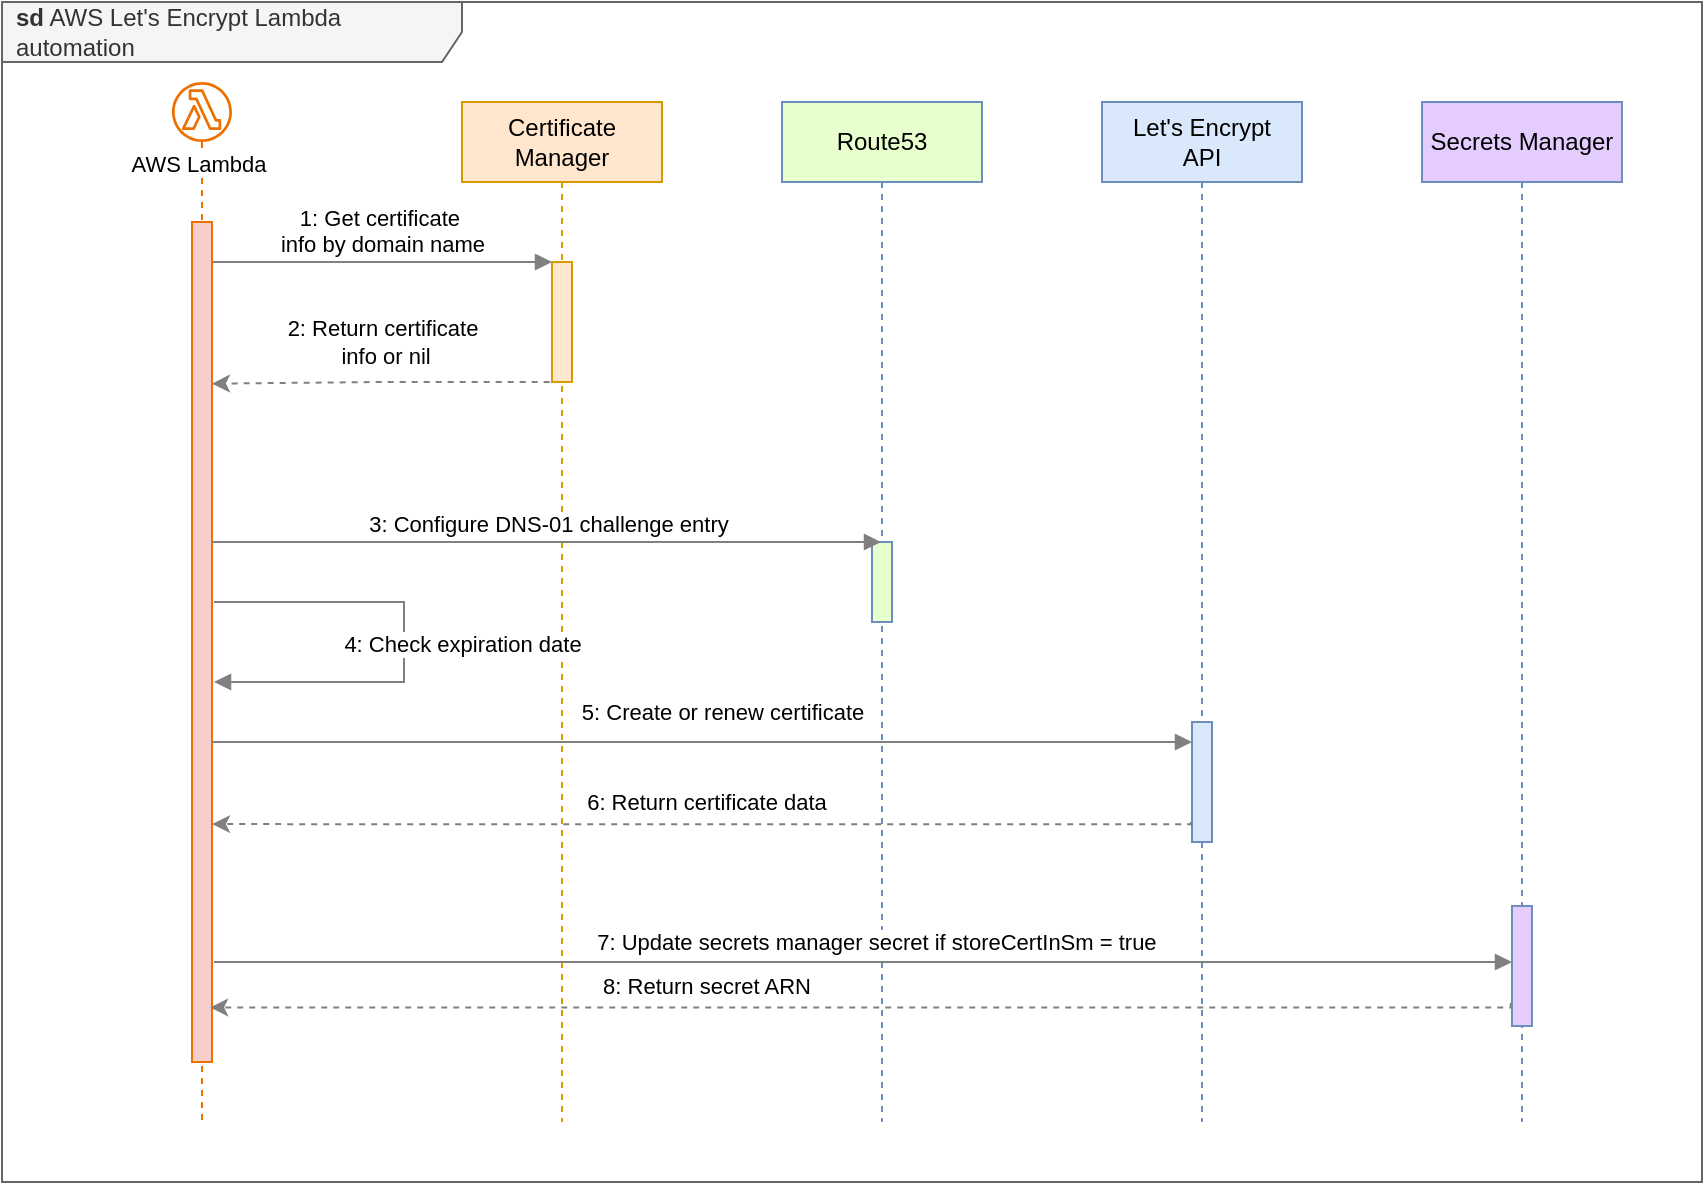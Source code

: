 <mxfile version="24.2.5" type="device" pages="2">
  <diagram id="i7KtP-Vs8fw_sYRqWalm" name="Sequence diagram">
    <mxGraphModel dx="763" dy="582" grid="1" gridSize="10" guides="1" tooltips="1" connect="1" arrows="1" fold="1" page="1" pageScale="1" pageWidth="1019" pageHeight="1320" math="0" shadow="0">
      <root>
        <mxCell id="0" />
        <mxCell id="1" parent="0" />
        <mxCell id="XppZFFv2hi1EjOijFOD9-25" value="&lt;b&gt;sd&lt;/b&gt; AWS Let&#39;s Encrypt Lambda automation" style="shape=umlFrame;whiteSpace=wrap;html=1;width=230;height=30;boundedLbl=1;verticalAlign=middle;align=left;spacingLeft=5;fillColor=#f5f5f5;fontColor=#333333;strokeColor=#666666;" parent="1" vertex="1">
          <mxGeometry x="40" y="40" width="850" height="590" as="geometry" />
        </mxCell>
        <mxCell id="XppZFFv2hi1EjOijFOD9-4" value="Certificate Manager" style="shape=umlLifeline;perimeter=lifelinePerimeter;whiteSpace=wrap;html=1;container=1;collapsible=0;recursiveResize=0;outlineConnect=0;fillColor=#ffe6cc;strokeColor=#d79b00;" parent="1" vertex="1">
          <mxGeometry x="270" y="90" width="100" height="510" as="geometry" />
        </mxCell>
        <mxCell id="XppZFFv2hi1EjOijFOD9-5" value="" style="html=1;points=[];perimeter=orthogonalPerimeter;fillColor=#ffe6cc;strokeColor=#d79b00;" parent="XppZFFv2hi1EjOijFOD9-4" vertex="1">
          <mxGeometry x="45" y="80" width="10" height="60" as="geometry" />
        </mxCell>
        <mxCell id="XppZFFv2hi1EjOijFOD9-10" value="1: Get certificate&amp;nbsp;&lt;div&gt;info by domain name&lt;/div&gt;" style="html=1;verticalAlign=bottom;endArrow=block;entryX=0;entryY=0;rounded=0;strokeColor=#808080;" parent="1" source="XppZFFv2hi1EjOijFOD9-3" target="XppZFFv2hi1EjOijFOD9-5" edge="1">
          <mxGeometry relative="1" as="geometry">
            <mxPoint x="245" y="170" as="sourcePoint" />
            <mxPoint as="offset" />
          </mxGeometry>
        </mxCell>
        <mxCell id="XppZFFv2hi1EjOijFOD9-11" value="Route53" style="shape=umlLifeline;perimeter=lifelinePerimeter;whiteSpace=wrap;html=1;container=1;collapsible=0;recursiveResize=0;outlineConnect=0;fillColor=#E6FFCC;strokeColor=#6c8ebf;" parent="1" vertex="1">
          <mxGeometry x="430" y="90" width="100" height="510" as="geometry" />
        </mxCell>
        <mxCell id="XppZFFv2hi1EjOijFOD9-12" value="" style="html=1;points=[];perimeter=orthogonalPerimeter;fillColor=#E6FFCC;strokeColor=#6c8ebf;" parent="XppZFFv2hi1EjOijFOD9-11" vertex="1">
          <mxGeometry x="45" y="220" width="10" height="40" as="geometry" />
        </mxCell>
        <mxCell id="G2_zo1VHzC1dKiUVsUlu-1" value="" style="sketch=0;outlineConnect=0;fontColor=#232F3E;gradientColor=none;fillColor=#ED7100;strokeColor=none;dashed=0;verticalLabelPosition=bottom;verticalAlign=top;align=center;html=1;fontSize=12;fontStyle=0;aspect=fixed;pointerEvents=1;shape=mxgraph.aws4.lambda_function;" parent="1" vertex="1">
          <mxGeometry x="125" y="80" width="30" height="30" as="geometry" />
        </mxCell>
        <mxCell id="G2_zo1VHzC1dKiUVsUlu-2" style="edgeStyle=orthogonalEdgeStyle;rounded=0;orthogonalLoop=1;jettySize=auto;html=1;strokeColor=#eb7100;dashed=1;endArrow=none;endFill=0;" parent="1" source="G2_zo1VHzC1dKiUVsUlu-1" edge="1">
          <mxGeometry relative="1" as="geometry">
            <mxPoint x="140" y="600" as="targetPoint" />
          </mxGeometry>
        </mxCell>
        <mxCell id="G2_zo1VHzC1dKiUVsUlu-3" value="AWS Lambda" style="edgeLabel;html=1;align=center;verticalAlign=middle;resizable=0;points=[];" parent="G2_zo1VHzC1dKiUVsUlu-2" vertex="1" connectable="0">
          <mxGeometry x="-0.956" y="-2" relative="1" as="geometry">
            <mxPoint as="offset" />
          </mxGeometry>
        </mxCell>
        <mxCell id="XppZFFv2hi1EjOijFOD9-3" value="" style="html=1;points=[];perimeter=orthogonalPerimeter;fillColor=#f8cecc;strokeColor=#ed7100;" parent="1" vertex="1">
          <mxGeometry x="135" y="150" width="10" height="420" as="geometry" />
        </mxCell>
        <mxCell id="G2_zo1VHzC1dKiUVsUlu-4" value="Let&#39;s Encrypt&lt;div&gt;API&lt;/div&gt;" style="shape=umlLifeline;perimeter=lifelinePerimeter;whiteSpace=wrap;html=1;container=1;collapsible=0;recursiveResize=0;outlineConnect=0;fillColor=#dae8fc;strokeColor=#6c8ebf;" parent="1" vertex="1">
          <mxGeometry x="590" y="90" width="100" height="510" as="geometry" />
        </mxCell>
        <mxCell id="G2_zo1VHzC1dKiUVsUlu-5" value="" style="html=1;points=[];perimeter=orthogonalPerimeter;fillColor=#dae8fc;strokeColor=#6c8ebf;" parent="G2_zo1VHzC1dKiUVsUlu-4" vertex="1">
          <mxGeometry x="45" y="310" width="10" height="60" as="geometry" />
        </mxCell>
        <mxCell id="G2_zo1VHzC1dKiUVsUlu-6" value="&lt;div&gt;Secrets Manager&lt;/div&gt;" style="shape=umlLifeline;perimeter=lifelinePerimeter;whiteSpace=wrap;html=1;container=1;collapsible=0;recursiveResize=0;outlineConnect=0;fillColor=#E5CCFF;strokeColor=#6c8ebf;" parent="1" vertex="1">
          <mxGeometry x="750" y="90" width="100" height="510" as="geometry" />
        </mxCell>
        <mxCell id="G2_zo1VHzC1dKiUVsUlu-7" value="" style="html=1;points=[];perimeter=orthogonalPerimeter;fillColor=#E5CCFF;strokeColor=#6c8ebf;" parent="G2_zo1VHzC1dKiUVsUlu-6" vertex="1">
          <mxGeometry x="45" y="402" width="10" height="60" as="geometry" />
        </mxCell>
        <mxCell id="G2_zo1VHzC1dKiUVsUlu-9" value="&lt;div&gt;3: Configure DNS-01 challenge entry&lt;/div&gt;" style="html=1;verticalAlign=bottom;endArrow=block;rounded=0;strokeColor=#808080;" parent="1" target="XppZFFv2hi1EjOijFOD9-11" edge="1">
          <mxGeometry relative="1" as="geometry">
            <mxPoint x="145" y="310" as="sourcePoint" />
            <mxPoint x="315" y="310" as="targetPoint" />
            <mxPoint as="offset" />
          </mxGeometry>
        </mxCell>
        <mxCell id="G2_zo1VHzC1dKiUVsUlu-10" value="&lt;div&gt;4: Check expiration date&lt;/div&gt;" style="html=1;verticalAlign=bottom;endArrow=block;rounded=0;strokeColor=#808080;" parent="1" edge="1">
          <mxGeometry x="0.087" y="29" relative="1" as="geometry">
            <mxPoint x="146" y="340" as="sourcePoint" />
            <mxPoint x="146" y="380" as="targetPoint" />
            <mxPoint as="offset" />
            <Array as="points">
              <mxPoint x="241" y="340" />
              <mxPoint x="241" y="380" />
            </Array>
          </mxGeometry>
        </mxCell>
        <mxCell id="G2_zo1VHzC1dKiUVsUlu-11" style="edgeStyle=orthogonalEdgeStyle;rounded=0;orthogonalLoop=1;jettySize=auto;html=1;entryX=1.118;entryY=0.121;entryDx=0;entryDy=0;entryPerimeter=0;dashed=1;strokeColor=#808080;" parent="1" edge="1">
          <mxGeometry relative="1" as="geometry">
            <mxPoint x="313.82" y="230" as="sourcePoint" />
            <mxPoint x="145.0" y="230.82" as="targetPoint" />
            <Array as="points">
              <mxPoint x="228.82" y="230" />
              <mxPoint x="228.82" y="230" />
            </Array>
          </mxGeometry>
        </mxCell>
        <mxCell id="G2_zo1VHzC1dKiUVsUlu-13" value="&lt;span style=&quot;color: rgba(0, 0, 0, 0); font-family: monospace; font-size: 0px; text-align: start; background-color: rgb(251, 251, 251);&quot;&gt;%3CmxGraphModel%3E%3Croot%3E%3CmxCell%20id%3D%220%22%2F%3E%3CmxCell%20id%3D%221%22%20parent%3D%220%22%2F%3E%3CmxCell%20id%3D%222%22%20value%3D%222%3A%20Return%20certificate%26lt%3Bdiv%26gt%3B%26amp%3Bnbsp%3Binfo%20or%20nil%26lt%3B%2Fdiv%26gt%3B%22%20style%3D%22edgeLabel%3Bhtml%3D1%3Balign%3Dcenter%3BverticalAlign%3Dmiddle%3Bresizable%3D0%3Bpoints%3D%5B%5D%3B%22%20vertex%3D%221%22%20connectable%3D%220%22%20parent%3D%221%22%3E%3CmxGeometry%20x%3D%22230.455%22%20y%3D%22200%22%20as%3D%22geometry%22%2F%3E%3C%2FmxCell%3E%3C%2Froot%3E%3C%2FmxGraphModel%3E&lt;/span&gt;" style="edgeLabel;html=1;align=center;verticalAlign=middle;resizable=0;points=[];" parent="G2_zo1VHzC1dKiUVsUlu-11" vertex="1" connectable="0">
          <mxGeometry x="0.609" y="1" relative="1" as="geometry">
            <mxPoint as="offset" />
          </mxGeometry>
        </mxCell>
        <mxCell id="G2_zo1VHzC1dKiUVsUlu-15" value="2: Return certificate&lt;div&gt;&amp;nbsp;info or nil&lt;/div&gt;" style="edgeLabel;html=1;align=center;verticalAlign=middle;resizable=0;points=[];" parent="1" vertex="1" connectable="0">
          <mxGeometry x="230.005" y="210" as="geometry" />
        </mxCell>
        <mxCell id="G2_zo1VHzC1dKiUVsUlu-16" value="" style="html=1;verticalAlign=bottom;endArrow=block;rounded=0;strokeColor=#808080;" parent="1" edge="1">
          <mxGeometry relative="1" as="geometry">
            <mxPoint x="145" y="410" as="sourcePoint" />
            <mxPoint x="635" y="410" as="targetPoint" />
            <mxPoint as="offset" />
          </mxGeometry>
        </mxCell>
        <mxCell id="G2_zo1VHzC1dKiUVsUlu-17" style="edgeStyle=orthogonalEdgeStyle;rounded=0;orthogonalLoop=1;jettySize=auto;html=1;dashed=1;entryX=1.054;entryY=0.693;entryDx=0;entryDy=0;entryPerimeter=0;strokeColor=#808080;" parent="1" edge="1">
          <mxGeometry relative="1" as="geometry">
            <mxPoint x="634.46" y="450" as="sourcePoint" />
            <mxPoint x="145.0" y="451.06" as="targetPoint" />
            <Array as="points">
              <mxPoint x="635" y="451" />
            </Array>
          </mxGeometry>
        </mxCell>
        <mxCell id="G2_zo1VHzC1dKiUVsUlu-18" value="6: Return certificate data" style="edgeLabel;html=1;align=center;verticalAlign=middle;resizable=0;points=[];" parent="G2_zo1VHzC1dKiUVsUlu-17" vertex="1" connectable="0">
          <mxGeometry x="-0.196" relative="1" as="geometry">
            <mxPoint x="-47" y="-11" as="offset" />
          </mxGeometry>
        </mxCell>
        <mxCell id="G2_zo1VHzC1dKiUVsUlu-19" value="&lt;span style=&quot;font-size: 11px; background-color: rgb(255, 255, 255);&quot;&gt;5: Create or renew certificate&lt;/span&gt;" style="text;html=1;align=center;verticalAlign=middle;resizable=0;points=[];autosize=1;strokeColor=none;fillColor=none;" parent="1" vertex="1">
          <mxGeometry x="320" y="380" width="160" height="30" as="geometry" />
        </mxCell>
        <mxCell id="G2_zo1VHzC1dKiUVsUlu-24" value="" style="html=1;verticalAlign=bottom;endArrow=block;rounded=0;strokeColor=#808080;" parent="1" target="G2_zo1VHzC1dKiUVsUlu-7" edge="1">
          <mxGeometry relative="1" as="geometry">
            <mxPoint x="146" y="520" as="sourcePoint" />
            <mxPoint x="636" y="520" as="targetPoint" />
            <mxPoint as="offset" />
          </mxGeometry>
        </mxCell>
        <mxCell id="G2_zo1VHzC1dKiUVsUlu-27" value="7: Update secrets manager secret if&amp;nbsp;storeCertInSm = true&amp;nbsp;&amp;nbsp;" style="edgeLabel;html=1;align=center;verticalAlign=middle;resizable=0;points=[];" parent="G2_zo1VHzC1dKiUVsUlu-24" vertex="1" connectable="0">
          <mxGeometry x="-0.036" y="2" relative="1" as="geometry">
            <mxPoint x="21" y="-8" as="offset" />
          </mxGeometry>
        </mxCell>
        <mxCell id="G2_zo1VHzC1dKiUVsUlu-25" style="edgeStyle=orthogonalEdgeStyle;rounded=0;orthogonalLoop=1;jettySize=auto;html=1;dashed=1;entryX=0.911;entryY=0.935;entryDx=0;entryDy=0;entryPerimeter=0;strokeColor=#808080;exitX=-0.064;exitY=0.808;exitDx=0;exitDy=0;exitPerimeter=0;" parent="1" source="G2_zo1VHzC1dKiUVsUlu-7" target="XppZFFv2hi1EjOijFOD9-3" edge="1">
          <mxGeometry relative="1" as="geometry">
            <mxPoint x="790" y="541" as="sourcePoint" />
            <mxPoint x="300" y="541.06" as="targetPoint" />
            <Array as="points">
              <mxPoint x="794" y="543" />
            </Array>
          </mxGeometry>
        </mxCell>
        <mxCell id="G2_zo1VHzC1dKiUVsUlu-26" value="8: Return secret ARN" style="edgeLabel;html=1;align=center;verticalAlign=middle;resizable=0;points=[];" parent="G2_zo1VHzC1dKiUVsUlu-25" vertex="1" connectable="0">
          <mxGeometry x="-0.196" relative="1" as="geometry">
            <mxPoint x="-142" y="-11" as="offset" />
          </mxGeometry>
        </mxCell>
      </root>
    </mxGraphModel>
  </diagram>
  <diagram id="hbYBUEr95w08JzggDiKY" name="With loop">
    <mxGraphModel dx="1332" dy="983" grid="1" gridSize="10" guides="1" tooltips="1" connect="1" arrows="1" fold="1" page="1" pageScale="1" pageWidth="1019" pageHeight="1320" math="0" shadow="0">
      <root>
        <mxCell id="jC507fco_XKDHWjVbaC3-0" />
        <mxCell id="jC507fco_XKDHWjVbaC3-1" parent="jC507fco_XKDHWjVbaC3-0" />
        <mxCell id="jC507fco_XKDHWjVbaC3-2" value="sd example with a loop" style="shape=umlFrame;whiteSpace=wrap;html=1;width=150;height=30;boundedLbl=1;verticalAlign=middle;align=left;spacingLeft=5;fillColor=#f5f5f5;fontColor=#333333;strokeColor=#666666;" vertex="1" parent="jC507fco_XKDHWjVbaC3-1">
          <mxGeometry x="20" y="30" width="740" height="490" as="geometry" />
        </mxCell>
        <mxCell id="jC507fco_XKDHWjVbaC3-3" value=":Object" style="shape=umlLifeline;perimeter=lifelinePerimeter;whiteSpace=wrap;html=1;container=1;collapsible=0;recursiveResize=0;outlineConnect=0;fillColor=#dae8fc;strokeColor=#6c8ebf;" vertex="1" parent="jC507fco_XKDHWjVbaC3-1">
          <mxGeometry x="320" y="80" width="100" height="400" as="geometry" />
        </mxCell>
        <mxCell id="jC507fco_XKDHWjVbaC3-4" value="" style="html=1;points=[];perimeter=orthogonalPerimeter;" vertex="1" parent="jC507fco_XKDHWjVbaC3-3">
          <mxGeometry x="45" y="80" width="10" height="240" as="geometry" />
        </mxCell>
        <mxCell id="jC507fco_XKDHWjVbaC3-5" value="" style="html=1;points=[];perimeter=orthogonalPerimeter;" vertex="1" parent="jC507fco_XKDHWjVbaC3-3">
          <mxGeometry x="50" y="120" width="10" height="55" as="geometry" />
        </mxCell>
        <mxCell id="jC507fco_XKDHWjVbaC3-6" value="self call" style="edgeStyle=orthogonalEdgeStyle;html=1;align=left;spacingLeft=2;endArrow=block;rounded=0;entryX=1;entryY=0;" edge="1" parent="jC507fco_XKDHWjVbaC3-3" target="jC507fco_XKDHWjVbaC3-5">
          <mxGeometry relative="1" as="geometry">
            <mxPoint x="55" y="105" as="sourcePoint" />
            <Array as="points">
              <mxPoint x="85" y="105" />
            </Array>
          </mxGeometry>
        </mxCell>
        <mxCell id="jC507fco_XKDHWjVbaC3-7" value="" style="shape=umlLifeline;participant=umlActor;perimeter=lifelinePerimeter;whiteSpace=wrap;html=1;container=1;collapsible=0;recursiveResize=0;verticalAlign=top;spacingTop=36;outlineConnect=0;fillColor=#f8cecc;strokeColor=#b85450;" vertex="1" parent="jC507fco_XKDHWjVbaC3-1">
          <mxGeometry x="95" y="80" width="20" height="410" as="geometry" />
        </mxCell>
        <mxCell id="jC507fco_XKDHWjVbaC3-8" value="" style="html=1;points=[];perimeter=orthogonalPerimeter;" vertex="1" parent="jC507fco_XKDHWjVbaC3-7">
          <mxGeometry x="5" y="70" width="10" height="300" as="geometry" />
        </mxCell>
        <mxCell id="jC507fco_XKDHWjVbaC3-9" value="dispatch" style="html=1;verticalAlign=bottom;startArrow=oval;endArrow=block;startSize=8;rounded=0;" edge="1" parent="jC507fco_XKDHWjVbaC3-7" target="jC507fco_XKDHWjVbaC3-8">
          <mxGeometry relative="1" as="geometry">
            <mxPoint x="-55" y="70" as="sourcePoint" />
          </mxGeometry>
        </mxCell>
        <mxCell id="jC507fco_XKDHWjVbaC3-10" value="dispatch" style="html=1;verticalAlign=bottom;endArrow=block;entryX=0;entryY=0;rounded=0;" edge="1" parent="jC507fco_XKDHWjVbaC3-1" source="jC507fco_XKDHWjVbaC3-8" target="jC507fco_XKDHWjVbaC3-4">
          <mxGeometry relative="1" as="geometry">
            <mxPoint x="200" y="160" as="sourcePoint" />
          </mxGeometry>
        </mxCell>
        <mxCell id="jC507fco_XKDHWjVbaC3-11" value="[items=true]" style="edgeLabel;html=1;align=center;verticalAlign=middle;resizable=0;points=[];" vertex="1" connectable="0" parent="jC507fco_XKDHWjVbaC3-10">
          <mxGeometry x="-0.859" y="2" relative="1" as="geometry">
            <mxPoint x="22" y="-8" as="offset" />
          </mxGeometry>
        </mxCell>
        <mxCell id="jC507fco_XKDHWjVbaC3-12" value="return" style="html=1;verticalAlign=bottom;endArrow=open;dashed=1;endSize=8;exitX=0;exitY=0.95;rounded=0;" edge="1" parent="jC507fco_XKDHWjVbaC3-1" source="jC507fco_XKDHWjVbaC3-4" target="jC507fco_XKDHWjVbaC3-8">
          <mxGeometry relative="1" as="geometry">
            <mxPoint x="200" y="236" as="targetPoint" />
          </mxGeometry>
        </mxCell>
        <mxCell id="jC507fco_XKDHWjVbaC3-13" value=":Object" style="shape=umlLifeline;perimeter=lifelinePerimeter;whiteSpace=wrap;html=1;container=1;collapsible=0;recursiveResize=0;outlineConnect=0;fillColor=#d5e8d4;strokeColor=#82b366;" vertex="1" parent="jC507fco_XKDHWjVbaC3-1">
          <mxGeometry x="490" y="80" width="100" height="400" as="geometry" />
        </mxCell>
        <mxCell id="jC507fco_XKDHWjVbaC3-14" value="" style="html=1;points=[];perimeter=orthogonalPerimeter;" vertex="1" parent="jC507fco_XKDHWjVbaC3-13">
          <mxGeometry x="44" y="200" width="10" height="80" as="geometry" />
        </mxCell>
        <mxCell id="jC507fco_XKDHWjVbaC3-15" value="dispatch" style="html=1;verticalAlign=bottom;endArrow=block;entryX=0;entryY=0;rounded=0;" edge="1" parent="jC507fco_XKDHWjVbaC3-1" source="jC507fco_XKDHWjVbaC3-4" target="jC507fco_XKDHWjVbaC3-14">
          <mxGeometry relative="1" as="geometry">
            <mxPoint x="374" y="280" as="sourcePoint" />
          </mxGeometry>
        </mxCell>
        <mxCell id="jC507fco_XKDHWjVbaC3-16" value="return" style="html=1;verticalAlign=bottom;endArrow=open;dashed=1;endSize=8;exitX=0;exitY=0.95;rounded=0;" edge="1" parent="jC507fco_XKDHWjVbaC3-1" source="jC507fco_XKDHWjVbaC3-14" target="jC507fco_XKDHWjVbaC3-4">
          <mxGeometry relative="1" as="geometry">
            <mxPoint x="680" y="430" as="targetPoint" />
          </mxGeometry>
        </mxCell>
        <mxCell id="jC507fco_XKDHWjVbaC3-17" value="" style="group" vertex="1" connectable="0" parent="jC507fco_XKDHWjVbaC3-1">
          <mxGeometry x="278" y="170" width="334" height="190" as="geometry" />
        </mxCell>
        <mxCell id="jC507fco_XKDHWjVbaC3-18" value="loop" style="shape=umlFrame;whiteSpace=wrap;html=1;fillColor=#ffe6cc;strokeColor=#d79b00;" vertex="1" parent="jC507fco_XKDHWjVbaC3-17">
          <mxGeometry width="334" height="190" as="geometry" />
        </mxCell>
        <mxCell id="jC507fco_XKDHWjVbaC3-19" value="&lt;span style=&quot;font-size: 11px; background-color: rgb(255, 255, 255);&quot;&gt;[items=true]&lt;/span&gt;" style="text;html=1;align=center;verticalAlign=middle;resizable=0;points=[];autosize=1;strokeColor=none;fillColor=none;" vertex="1" parent="jC507fco_XKDHWjVbaC3-17">
          <mxGeometry y="32" width="70" height="20" as="geometry" />
        </mxCell>
        <mxCell id="jC507fco_XKDHWjVbaC3-20" style="rounded=0;orthogonalLoop=1;jettySize=auto;html=1;endArrow=none;endFill=0;dashed=1;fillColor=#ffe6cc;strokeColor=#d79b00;" edge="1" parent="jC507fco_XKDHWjVbaC3-1" source="jC507fco_XKDHWjVbaC3-21" target="jC507fco_XKDHWjVbaC3-18">
          <mxGeometry relative="1" as="geometry" />
        </mxCell>
        <mxCell id="jC507fco_XKDHWjVbaC3-21" value="Only on valid items" style="shape=note2;boundedLbl=1;whiteSpace=wrap;html=1;size=25;verticalAlign=top;align=center;fillColor=#ffe6cc;strokeColor=#d79b00;" vertex="1" parent="jC507fco_XKDHWjVbaC3-1">
          <mxGeometry x="630" y="200" width="120" height="60" as="geometry" />
        </mxCell>
      </root>
    </mxGraphModel>
  </diagram>
</mxfile>
